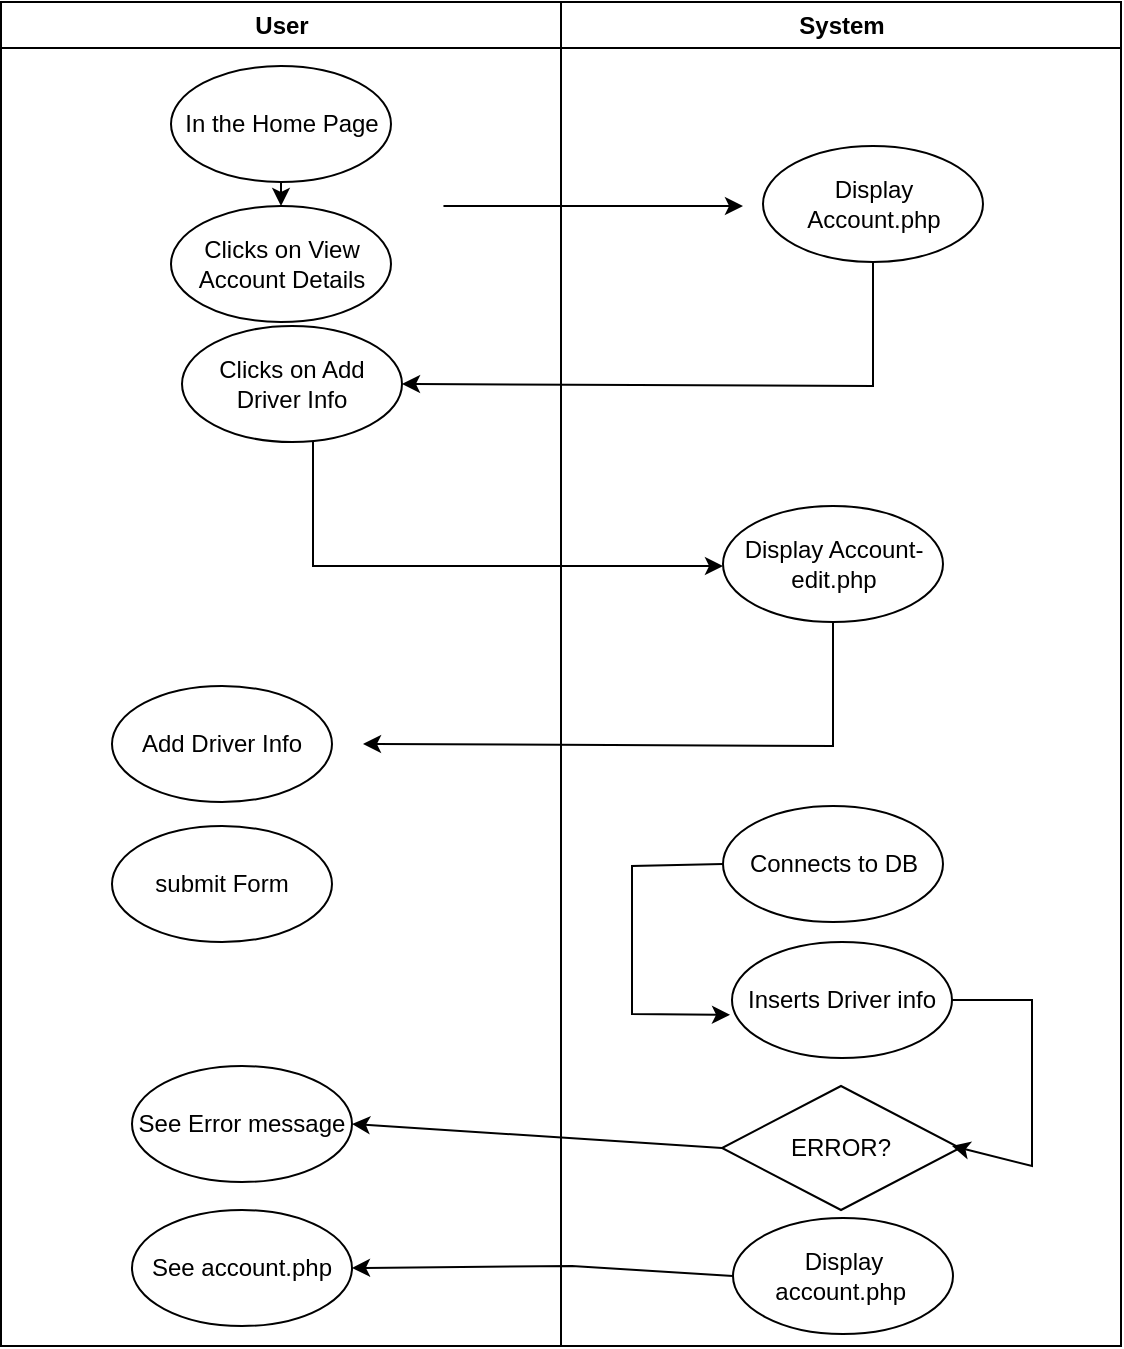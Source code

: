 <mxfile version="24.8.3">
  <diagram name="Page-1" id="e7e014a7-5840-1c2e-5031-d8a46d1fe8dd">
    <mxGraphModel dx="897" dy="556" grid="1" gridSize="10" guides="1" tooltips="1" connect="1" arrows="1" fold="1" page="1" pageScale="1" pageWidth="1169" pageHeight="826" background="none" math="0" shadow="0">
      <root>
        <mxCell id="0" />
        <mxCell id="1" parent="0" />
        <mxCell id="2" value="User" style="swimlane;whiteSpace=wrap" parent="1" vertex="1">
          <mxGeometry x="164.5" y="128" width="280" height="672" as="geometry" />
        </mxCell>
        <mxCell id="3EZGCJM8jiS25kYGgKkf-41" value="In the Home Page" style="ellipse;whiteSpace=wrap;html=1;" vertex="1" parent="2">
          <mxGeometry x="85" y="32" width="110" height="58" as="geometry" />
        </mxCell>
        <mxCell id="3EZGCJM8jiS25kYGgKkf-42" value="Clicks on View Account Details" style="ellipse;whiteSpace=wrap;html=1;" vertex="1" parent="2">
          <mxGeometry x="85" y="102" width="110" height="58" as="geometry" />
        </mxCell>
        <mxCell id="3EZGCJM8jiS25kYGgKkf-64" value="" style="endArrow=classic;html=1;rounded=0;exitX=0.5;exitY=1;exitDx=0;exitDy=0;" edge="1" parent="2" source="3EZGCJM8jiS25kYGgKkf-41" target="3EZGCJM8jiS25kYGgKkf-42">
          <mxGeometry width="50" height="50" relative="1" as="geometry">
            <mxPoint x="584.73" y="220" as="sourcePoint" />
            <mxPoint x="584.5" y="266.38" as="targetPoint" />
          </mxGeometry>
        </mxCell>
        <mxCell id="3EZGCJM8jiS25kYGgKkf-68" value="See Error message" style="ellipse;whiteSpace=wrap;html=1;" vertex="1" parent="2">
          <mxGeometry x="65.5" y="532" width="110" height="58" as="geometry" />
        </mxCell>
        <mxCell id="3EZGCJM8jiS25kYGgKkf-69" value="See account.php" style="ellipse;whiteSpace=wrap;html=1;" vertex="1" parent="2">
          <mxGeometry x="65.5" y="604" width="110" height="58" as="geometry" />
        </mxCell>
        <mxCell id="3" value="System" style="swimlane;whiteSpace=wrap" parent="1" vertex="1">
          <mxGeometry x="444.5" y="128" width="280" height="672" as="geometry" />
        </mxCell>
        <mxCell id="3EZGCJM8jiS25kYGgKkf-46" value="" style="endArrow=classic;html=1;rounded=0;exitX=0.543;exitY=0.89;exitDx=0;exitDy=0;exitPerimeter=0;" edge="1" parent="3">
          <mxGeometry width="50" height="50" relative="1" as="geometry">
            <mxPoint x="-58.77" y="102" as="sourcePoint" />
            <mxPoint x="91" y="102" as="targetPoint" />
          </mxGeometry>
        </mxCell>
        <mxCell id="3EZGCJM8jiS25kYGgKkf-43" value="Display Account.php" style="ellipse;whiteSpace=wrap;html=1;" vertex="1" parent="3">
          <mxGeometry x="101" y="72" width="110" height="58" as="geometry" />
        </mxCell>
        <mxCell id="3EZGCJM8jiS25kYGgKkf-51" value="" style="endArrow=classic;html=1;rounded=0;exitX=0.5;exitY=1;exitDx=0;exitDy=0;entryX=1;entryY=0.5;entryDx=0;entryDy=0;" edge="1" parent="3" source="3EZGCJM8jiS25kYGgKkf-43" target="3EZGCJM8jiS25kYGgKkf-50">
          <mxGeometry width="50" height="50" relative="1" as="geometry">
            <mxPoint x="71" y="100.5" as="sourcePoint" />
            <mxPoint x="220.77" y="100.5" as="targetPoint" />
            <Array as="points">
              <mxPoint x="156" y="192" />
            </Array>
          </mxGeometry>
        </mxCell>
        <mxCell id="3EZGCJM8jiS25kYGgKkf-50" value="Clicks on Add Driver Info" style="ellipse;whiteSpace=wrap;html=1;" vertex="1" parent="3">
          <mxGeometry x="-189.5" y="162" width="110" height="58" as="geometry" />
        </mxCell>
        <mxCell id="3EZGCJM8jiS25kYGgKkf-54" value="" style="endArrow=classic;html=1;rounded=0;exitX=0.5;exitY=1;exitDx=0;exitDy=0;" edge="1" parent="3">
          <mxGeometry width="50" height="50" relative="1" as="geometry">
            <mxPoint x="-124" y="220" as="sourcePoint" />
            <mxPoint x="81" y="282" as="targetPoint" />
            <Array as="points">
              <mxPoint x="-124" y="282" />
            </Array>
          </mxGeometry>
        </mxCell>
        <mxCell id="3EZGCJM8jiS25kYGgKkf-53" value="Display Account-edit.php" style="ellipse;whiteSpace=wrap;html=1;" vertex="1" parent="3">
          <mxGeometry x="81" y="252" width="110" height="58" as="geometry" />
        </mxCell>
        <mxCell id="3EZGCJM8jiS25kYGgKkf-56" value="" style="endArrow=classic;html=1;rounded=0;exitX=0.5;exitY=1;exitDx=0;exitDy=0;entryX=1;entryY=0.5;entryDx=0;entryDy=0;" edge="1" parent="3">
          <mxGeometry width="50" height="50" relative="1" as="geometry">
            <mxPoint x="136" y="310" as="sourcePoint" />
            <mxPoint x="-99" y="371" as="targetPoint" />
            <Array as="points">
              <mxPoint x="136" y="372" />
            </Array>
          </mxGeometry>
        </mxCell>
        <mxCell id="3EZGCJM8jiS25kYGgKkf-55" value="Add Driver Info" style="ellipse;whiteSpace=wrap;html=1;" vertex="1" parent="3">
          <mxGeometry x="-224.5" y="342" width="110" height="58" as="geometry" />
        </mxCell>
        <mxCell id="3EZGCJM8jiS25kYGgKkf-59" value="submit Form" style="ellipse;whiteSpace=wrap;html=1;" vertex="1" parent="3">
          <mxGeometry x="-224.5" y="412" width="110" height="58" as="geometry" />
        </mxCell>
        <mxCell id="3EZGCJM8jiS25kYGgKkf-62" value="Connects to&lt;span style=&quot;color: rgba(0, 0, 0, 0); font-family: monospace; font-size: 0px; text-align: start; text-wrap-mode: nowrap;&quot;&gt;%3CmxGraphModel%3E%3Croot%3E%3CmxCell%20id%3D%220%22%2F%3E%3CmxCell%20id%3D%221%22%20parent%3D%220%22%2F%3E%3CmxCell%20id%3D%222%22%20value%3D%22submit%20Form%22%20style%3D%22ellipse%3BwhiteSpace%3Dwrap%3Bhtml%3D1%3B%22%20vertex%3D%221%22%20parent%3D%221%22%3E%3CmxGeometry%20x%3D%22220%22%20y%3D%22620%22%20width%3D%22110%22%20height%3D%2258%22%20as%3D%22geometry%22%2F%3E%3C%2FmxCell%3E%3C%2Froot%3E%3C%2FmxGraphModel%3E&lt;/span&gt;&amp;nbsp;DB" style="ellipse;whiteSpace=wrap;html=1;" vertex="1" parent="3">
          <mxGeometry x="81" y="402" width="110" height="58" as="geometry" />
        </mxCell>
        <mxCell id="3EZGCJM8jiS25kYGgKkf-63" value="Inserts Driver info" style="ellipse;whiteSpace=wrap;html=1;" vertex="1" parent="3">
          <mxGeometry x="85.5" y="470" width="110" height="58" as="geometry" />
        </mxCell>
        <mxCell id="3EZGCJM8jiS25kYGgKkf-66" value="ERROR?" style="rhombus;whiteSpace=wrap;html=1;" vertex="1" parent="3">
          <mxGeometry x="80.5" y="542" width="119" height="62" as="geometry" />
        </mxCell>
        <mxCell id="3EZGCJM8jiS25kYGgKkf-67" value="Display account.php&amp;nbsp;" style="ellipse;whiteSpace=wrap;html=1;" vertex="1" parent="3">
          <mxGeometry x="86" y="608" width="110" height="58" as="geometry" />
        </mxCell>
        <mxCell id="3EZGCJM8jiS25kYGgKkf-70" value="" style="endArrow=classic;html=1;rounded=0;exitX=0;exitY=0.5;exitDx=0;exitDy=0;entryX=-0.009;entryY=0.628;entryDx=0;entryDy=0;entryPerimeter=0;" edge="1" parent="3" source="3EZGCJM8jiS25kYGgKkf-62" target="3EZGCJM8jiS25kYGgKkf-63">
          <mxGeometry width="50" height="50" relative="1" as="geometry">
            <mxPoint x="-4.5" y="462" as="sourcePoint" />
            <mxPoint x="45.5" y="412" as="targetPoint" />
            <Array as="points">
              <mxPoint x="35.5" y="432" />
              <mxPoint x="35.5" y="506" />
            </Array>
          </mxGeometry>
        </mxCell>
        <mxCell id="3EZGCJM8jiS25kYGgKkf-71" value="" style="endArrow=classic;html=1;rounded=0;exitX=1;exitY=0.5;exitDx=0;exitDy=0;" edge="1" parent="3" source="3EZGCJM8jiS25kYGgKkf-63">
          <mxGeometry width="50" height="50" relative="1" as="geometry">
            <mxPoint x="82" y="502" as="sourcePoint" />
            <mxPoint x="195.5" y="572" as="targetPoint" />
            <Array as="points">
              <mxPoint x="235.5" y="499" />
              <mxPoint x="235.5" y="542" />
              <mxPoint x="235.5" y="582" />
            </Array>
          </mxGeometry>
        </mxCell>
        <mxCell id="3EZGCJM8jiS25kYGgKkf-72" value="" style="endArrow=classic;html=1;rounded=0;exitX=0;exitY=0.5;exitDx=0;exitDy=0;entryX=1;entryY=0.5;entryDx=0;entryDy=0;" edge="1" parent="1" source="3EZGCJM8jiS25kYGgKkf-66" target="3EZGCJM8jiS25kYGgKkf-68">
          <mxGeometry width="50" height="50" relative="1" as="geometry">
            <mxPoint x="440" y="720" as="sourcePoint" />
            <mxPoint x="490" y="670" as="targetPoint" />
          </mxGeometry>
        </mxCell>
        <mxCell id="3EZGCJM8jiS25kYGgKkf-73" value="" style="endArrow=classic;html=1;rounded=0;exitX=0;exitY=0.5;exitDx=0;exitDy=0;entryX=1;entryY=0.5;entryDx=0;entryDy=0;" edge="1" parent="1" source="3EZGCJM8jiS25kYGgKkf-67" target="3EZGCJM8jiS25kYGgKkf-69">
          <mxGeometry width="50" height="50" relative="1" as="geometry">
            <mxPoint x="535" y="711" as="sourcePoint" />
            <mxPoint x="350" y="699" as="targetPoint" />
            <Array as="points">
              <mxPoint x="450" y="760" />
            </Array>
          </mxGeometry>
        </mxCell>
      </root>
    </mxGraphModel>
  </diagram>
</mxfile>
